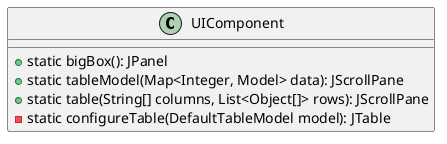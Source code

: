 @startuml

class UIComponent {
    + static bigBox(): JPanel
    + static tableModel(Map<Integer, Model> data): JScrollPane
    + static table(String[] columns, List<Object[]> rows): JScrollPane
    - static configureTable(DefaultTableModel model): JTable
}

@enduml